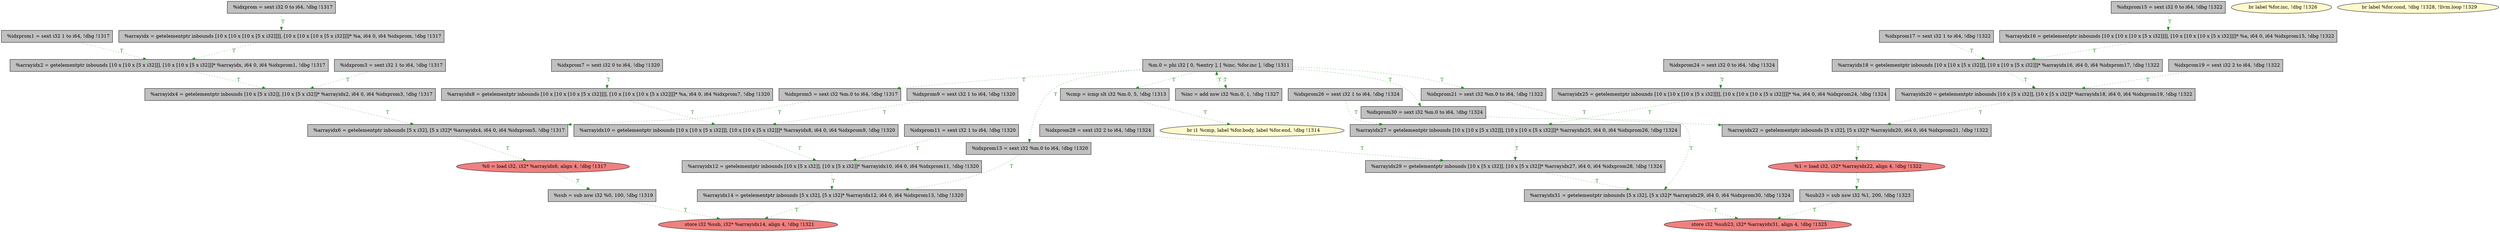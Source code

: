 
digraph G {


node291 [fillcolor=lightcoral,label="  store i32 %sub, i32* %arrayidx14, align 4, !dbg !1321",shape=ellipse,style=filled ]
node290 [fillcolor=grey,label="  %idxprom7 = sext i32 0 to i64, !dbg !1320",shape=rectangle,style=filled ]
node289 [fillcolor=grey,label="  %idxprom24 = sext i32 0 to i64, !dbg !1324",shape=rectangle,style=filled ]
node288 [fillcolor=lightcoral,label="  %1 = load i32, i32* %arrayidx22, align 4, !dbg !1322",shape=ellipse,style=filled ]
node287 [fillcolor=grey,label="  %arrayidx22 = getelementptr inbounds [5 x i32], [5 x i32]* %arrayidx20, i64 0, i64 %idxprom21, !dbg !1322",shape=rectangle,style=filled ]
node286 [fillcolor=grey,label="  %arrayidx12 = getelementptr inbounds [10 x [5 x i32]], [10 x [5 x i32]]* %arrayidx10, i64 0, i64 %idxprom11, !dbg !1320",shape=rectangle,style=filled ]
node261 [fillcolor=grey,label="  %arrayidx8 = getelementptr inbounds [10 x [10 x [10 x [5 x i32]]]], [10 x [10 x [10 x [5 x i32]]]]* %a, i64 0, i64 %idxprom7, !dbg !1320",shape=rectangle,style=filled ]
node264 [fillcolor=grey,label="  %arrayidx2 = getelementptr inbounds [10 x [10 x [5 x i32]]], [10 x [10 x [5 x i32]]]* %arrayidx, i64 0, i64 %idxprom1, !dbg !1317",shape=rectangle,style=filled ]
node256 [fillcolor=grey,label="  %idxprom28 = sext i32 2 to i64, !dbg !1324",shape=rectangle,style=filled ]
node260 [fillcolor=grey,label="  %arrayidx4 = getelementptr inbounds [10 x [5 x i32]], [10 x [5 x i32]]* %arrayidx2, i64 0, i64 %idxprom3, !dbg !1317",shape=rectangle,style=filled ]
node259 [fillcolor=grey,label="  %cmp = icmp slt i32 %m.0, 5, !dbg !1313",shape=rectangle,style=filled ]
node258 [fillcolor=grey,label="  %arrayidx6 = getelementptr inbounds [5 x i32], [5 x i32]* %arrayidx4, i64 0, i64 %idxprom5, !dbg !1317",shape=rectangle,style=filled ]
node274 [fillcolor=grey,label="  %idxprom15 = sext i32 0 to i64, !dbg !1322",shape=rectangle,style=filled ]
node257 [fillcolor=grey,label="  %idxprom1 = sext i32 1 to i64, !dbg !1317",shape=rectangle,style=filled ]
node255 [fillcolor=grey,label="  %arrayidx29 = getelementptr inbounds [10 x [5 x i32]], [10 x [5 x i32]]* %arrayidx27, i64 0, i64 %idxprom28, !dbg !1324",shape=rectangle,style=filled ]
node284 [fillcolor=grey,label="  %idxprom11 = sext i32 1 to i64, !dbg !1320",shape=rectangle,style=filled ]
node250 [fillcolor=lemonchiffon,label="  br label %for.inc, !dbg !1326",shape=ellipse,style=filled ]
node279 [fillcolor=grey,label="  %idxprom9 = sext i32 1 to i64, !dbg !1320",shape=rectangle,style=filled ]
node285 [fillcolor=grey,label="  %idxprom21 = sext i32 %m.0 to i64, !dbg !1322",shape=rectangle,style=filled ]
node249 [fillcolor=grey,label="  %inc = add nsw i32 %m.0, 1, !dbg !1327",shape=rectangle,style=filled ]
node251 [fillcolor=lemonchiffon,label="  br label %for.cond, !dbg !1328, !llvm.loop !1329",shape=ellipse,style=filled ]
node278 [fillcolor=grey,label="  %idxprom17 = sext i32 1 to i64, !dbg !1322",shape=rectangle,style=filled ]
node282 [fillcolor=grey,label="  %arrayidx10 = getelementptr inbounds [10 x [10 x [5 x i32]]], [10 x [10 x [5 x i32]]]* %arrayidx8, i64 0, i64 %idxprom9, !dbg !1320",shape=rectangle,style=filled ]
node252 [fillcolor=lightcoral,label="  store i32 %sub23, i32* %arrayidx31, align 4, !dbg !1325",shape=ellipse,style=filled ]
node254 [fillcolor=grey,label="  %idxprom30 = sext i32 %m.0 to i64, !dbg !1324",shape=rectangle,style=filled ]
node292 [fillcolor=grey,label="  %arrayidx25 = getelementptr inbounds [10 x [10 x [10 x [5 x i32]]]], [10 x [10 x [10 x [5 x i32]]]]* %a, i64 0, i64 %idxprom24, !dbg !1324",shape=rectangle,style=filled ]
node265 [fillcolor=lemonchiffon,label="  br i1 %cmp, label %for.body, label %for.end, !dbg !1314",shape=ellipse,style=filled ]
node267 [fillcolor=grey,label="  %m.0 = phi i32 [ 0, %entry ], [ %inc, %for.inc ], !dbg !1311",shape=rectangle,style=filled ]
node262 [fillcolor=grey,label="  %arrayidx18 = getelementptr inbounds [10 x [10 x [5 x i32]]], [10 x [10 x [5 x i32]]]* %arrayidx16, i64 0, i64 %idxprom17, !dbg !1322",shape=rectangle,style=filled ]
node268 [fillcolor=grey,label="  %arrayidx = getelementptr inbounds [10 x [10 x [10 x [5 x i32]]]], [10 x [10 x [10 x [5 x i32]]]]* %a, i64 0, i64 %idxprom, !dbg !1317",shape=rectangle,style=filled ]
node270 [fillcolor=grey,label="  %sub = sub nsw i32 %0, 100, !dbg !1319",shape=rectangle,style=filled ]
node271 [fillcolor=grey,label="  %idxprom3 = sext i32 1 to i64, !dbg !1317",shape=rectangle,style=filled ]
node272 [fillcolor=grey,label="  %arrayidx14 = getelementptr inbounds [5 x i32], [5 x i32]* %arrayidx12, i64 0, i64 %idxprom13, !dbg !1320",shape=rectangle,style=filled ]
node273 [fillcolor=lightcoral,label="  %0 = load i32, i32* %arrayidx6, align 4, !dbg !1317",shape=ellipse,style=filled ]
node276 [fillcolor=grey,label="  %idxprom = sext i32 0 to i64, !dbg !1317",shape=rectangle,style=filled ]
node263 [fillcolor=grey,label="  %idxprom26 = sext i32 1 to i64, !dbg !1324",shape=rectangle,style=filled ]
node266 [fillcolor=grey,label="  %idxprom5 = sext i32 %m.0 to i64, !dbg !1317",shape=rectangle,style=filled ]
node277 [fillcolor=grey,label="  %arrayidx16 = getelementptr inbounds [10 x [10 x [10 x [5 x i32]]]], [10 x [10 x [10 x [5 x i32]]]]* %a, i64 0, i64 %idxprom15, !dbg !1322",shape=rectangle,style=filled ]
node280 [fillcolor=grey,label="  %sub23 = sub nsw i32 %1, 200, !dbg !1323",shape=rectangle,style=filled ]
node281 [fillcolor=grey,label="  %idxprom19 = sext i32 2 to i64, !dbg !1322",shape=rectangle,style=filled ]
node253 [fillcolor=grey,label="  %arrayidx31 = getelementptr inbounds [5 x i32], [5 x i32]* %arrayidx29, i64 0, i64 %idxprom30, !dbg !1324",shape=rectangle,style=filled ]
node269 [fillcolor=grey,label="  %idxprom13 = sext i32 %m.0 to i64, !dbg !1320",shape=rectangle,style=filled ]
node275 [fillcolor=grey,label="  %arrayidx27 = getelementptr inbounds [10 x [10 x [5 x i32]]], [10 x [10 x [5 x i32]]]* %arrayidx25, i64 0, i64 %idxprom26, !dbg !1324",shape=rectangle,style=filled ]
node283 [fillcolor=grey,label="  %arrayidx20 = getelementptr inbounds [10 x [5 x i32]], [10 x [5 x i32]]* %arrayidx18, i64 0, i64 %idxprom19, !dbg !1322",shape=rectangle,style=filled ]

node281->node283 [style=dotted,color=forestgreen,label="T",fontcolor=forestgreen ]
node280->node252 [style=dotted,color=forestgreen,label="T",fontcolor=forestgreen ]
node276->node268 [style=dotted,color=forestgreen,label="T",fontcolor=forestgreen ]
node274->node277 [style=dotted,color=forestgreen,label="T",fontcolor=forestgreen ]
node273->node270 [style=dotted,color=forestgreen,label="T",fontcolor=forestgreen ]
node258->node273 [style=dotted,color=forestgreen,label="T",fontcolor=forestgreen ]
node263->node275 [style=dotted,color=forestgreen,label="T",fontcolor=forestgreen ]
node260->node258 [style=dotted,color=forestgreen,label="T",fontcolor=forestgreen ]
node290->node261 [style=dotted,color=forestgreen,label="T",fontcolor=forestgreen ]
node288->node280 [style=dotted,color=forestgreen,label="T",fontcolor=forestgreen ]
node253->node252 [style=dotted,color=forestgreen,label="T",fontcolor=forestgreen ]
node266->node258 [style=dotted,color=forestgreen,label="T",fontcolor=forestgreen ]
node282->node286 [style=dotted,color=forestgreen,label="T",fontcolor=forestgreen ]
node277->node262 [style=dotted,color=forestgreen,label="T",fontcolor=forestgreen ]
node267->node266 [style=dotted,color=forestgreen,label="T",fontcolor=forestgreen ]
node275->node255 [style=dotted,color=forestgreen,label="T",fontcolor=forestgreen ]
node292->node275 [style=dotted,color=forestgreen,label="T",fontcolor=forestgreen ]
node267->node269 [style=dotted,color=forestgreen,label="T",fontcolor=forestgreen ]
node284->node286 [style=dotted,color=forestgreen,label="T",fontcolor=forestgreen ]
node289->node292 [style=dotted,color=forestgreen,label="T",fontcolor=forestgreen ]
node249->node267 [style=dotted,color=forestgreen,label="T",fontcolor=forestgreen ]
node264->node260 [style=dotted,color=forestgreen,label="T",fontcolor=forestgreen ]
node270->node291 [style=dotted,color=forestgreen,label="T",fontcolor=forestgreen ]
node267->node285 [style=dotted,color=forestgreen,label="T",fontcolor=forestgreen ]
node286->node272 [style=dotted,color=forestgreen,label="T",fontcolor=forestgreen ]
node257->node264 [style=dotted,color=forestgreen,label="T",fontcolor=forestgreen ]
node255->node253 [style=dotted,color=forestgreen,label="T",fontcolor=forestgreen ]
node287->node288 [style=dotted,color=forestgreen,label="T",fontcolor=forestgreen ]
node256->node255 [style=dotted,color=forestgreen,label="T",fontcolor=forestgreen ]
node267->node259 [style=dotted,color=forestgreen,label="T",fontcolor=forestgreen ]
node267->node254 [style=dotted,color=forestgreen,label="T",fontcolor=forestgreen ]
node262->node283 [style=dotted,color=forestgreen,label="T",fontcolor=forestgreen ]
node261->node282 [style=dotted,color=forestgreen,label="T",fontcolor=forestgreen ]
node267->node249 [style=dotted,color=forestgreen,label="T",fontcolor=forestgreen ]
node254->node253 [style=dotted,color=forestgreen,label="T",fontcolor=forestgreen ]
node283->node287 [style=dotted,color=forestgreen,label="T",fontcolor=forestgreen ]
node259->node265 [style=dotted,color=forestgreen,label="T",fontcolor=forestgreen ]
node271->node260 [style=dotted,color=forestgreen,label="T",fontcolor=forestgreen ]
node268->node264 [style=dotted,color=forestgreen,label="T",fontcolor=forestgreen ]
node269->node272 [style=dotted,color=forestgreen,label="T",fontcolor=forestgreen ]
node272->node291 [style=dotted,color=forestgreen,label="T",fontcolor=forestgreen ]
node279->node282 [style=dotted,color=forestgreen,label="T",fontcolor=forestgreen ]
node285->node287 [style=dotted,color=forestgreen,label="T",fontcolor=forestgreen ]
node278->node262 [style=dotted,color=forestgreen,label="T",fontcolor=forestgreen ]


}
